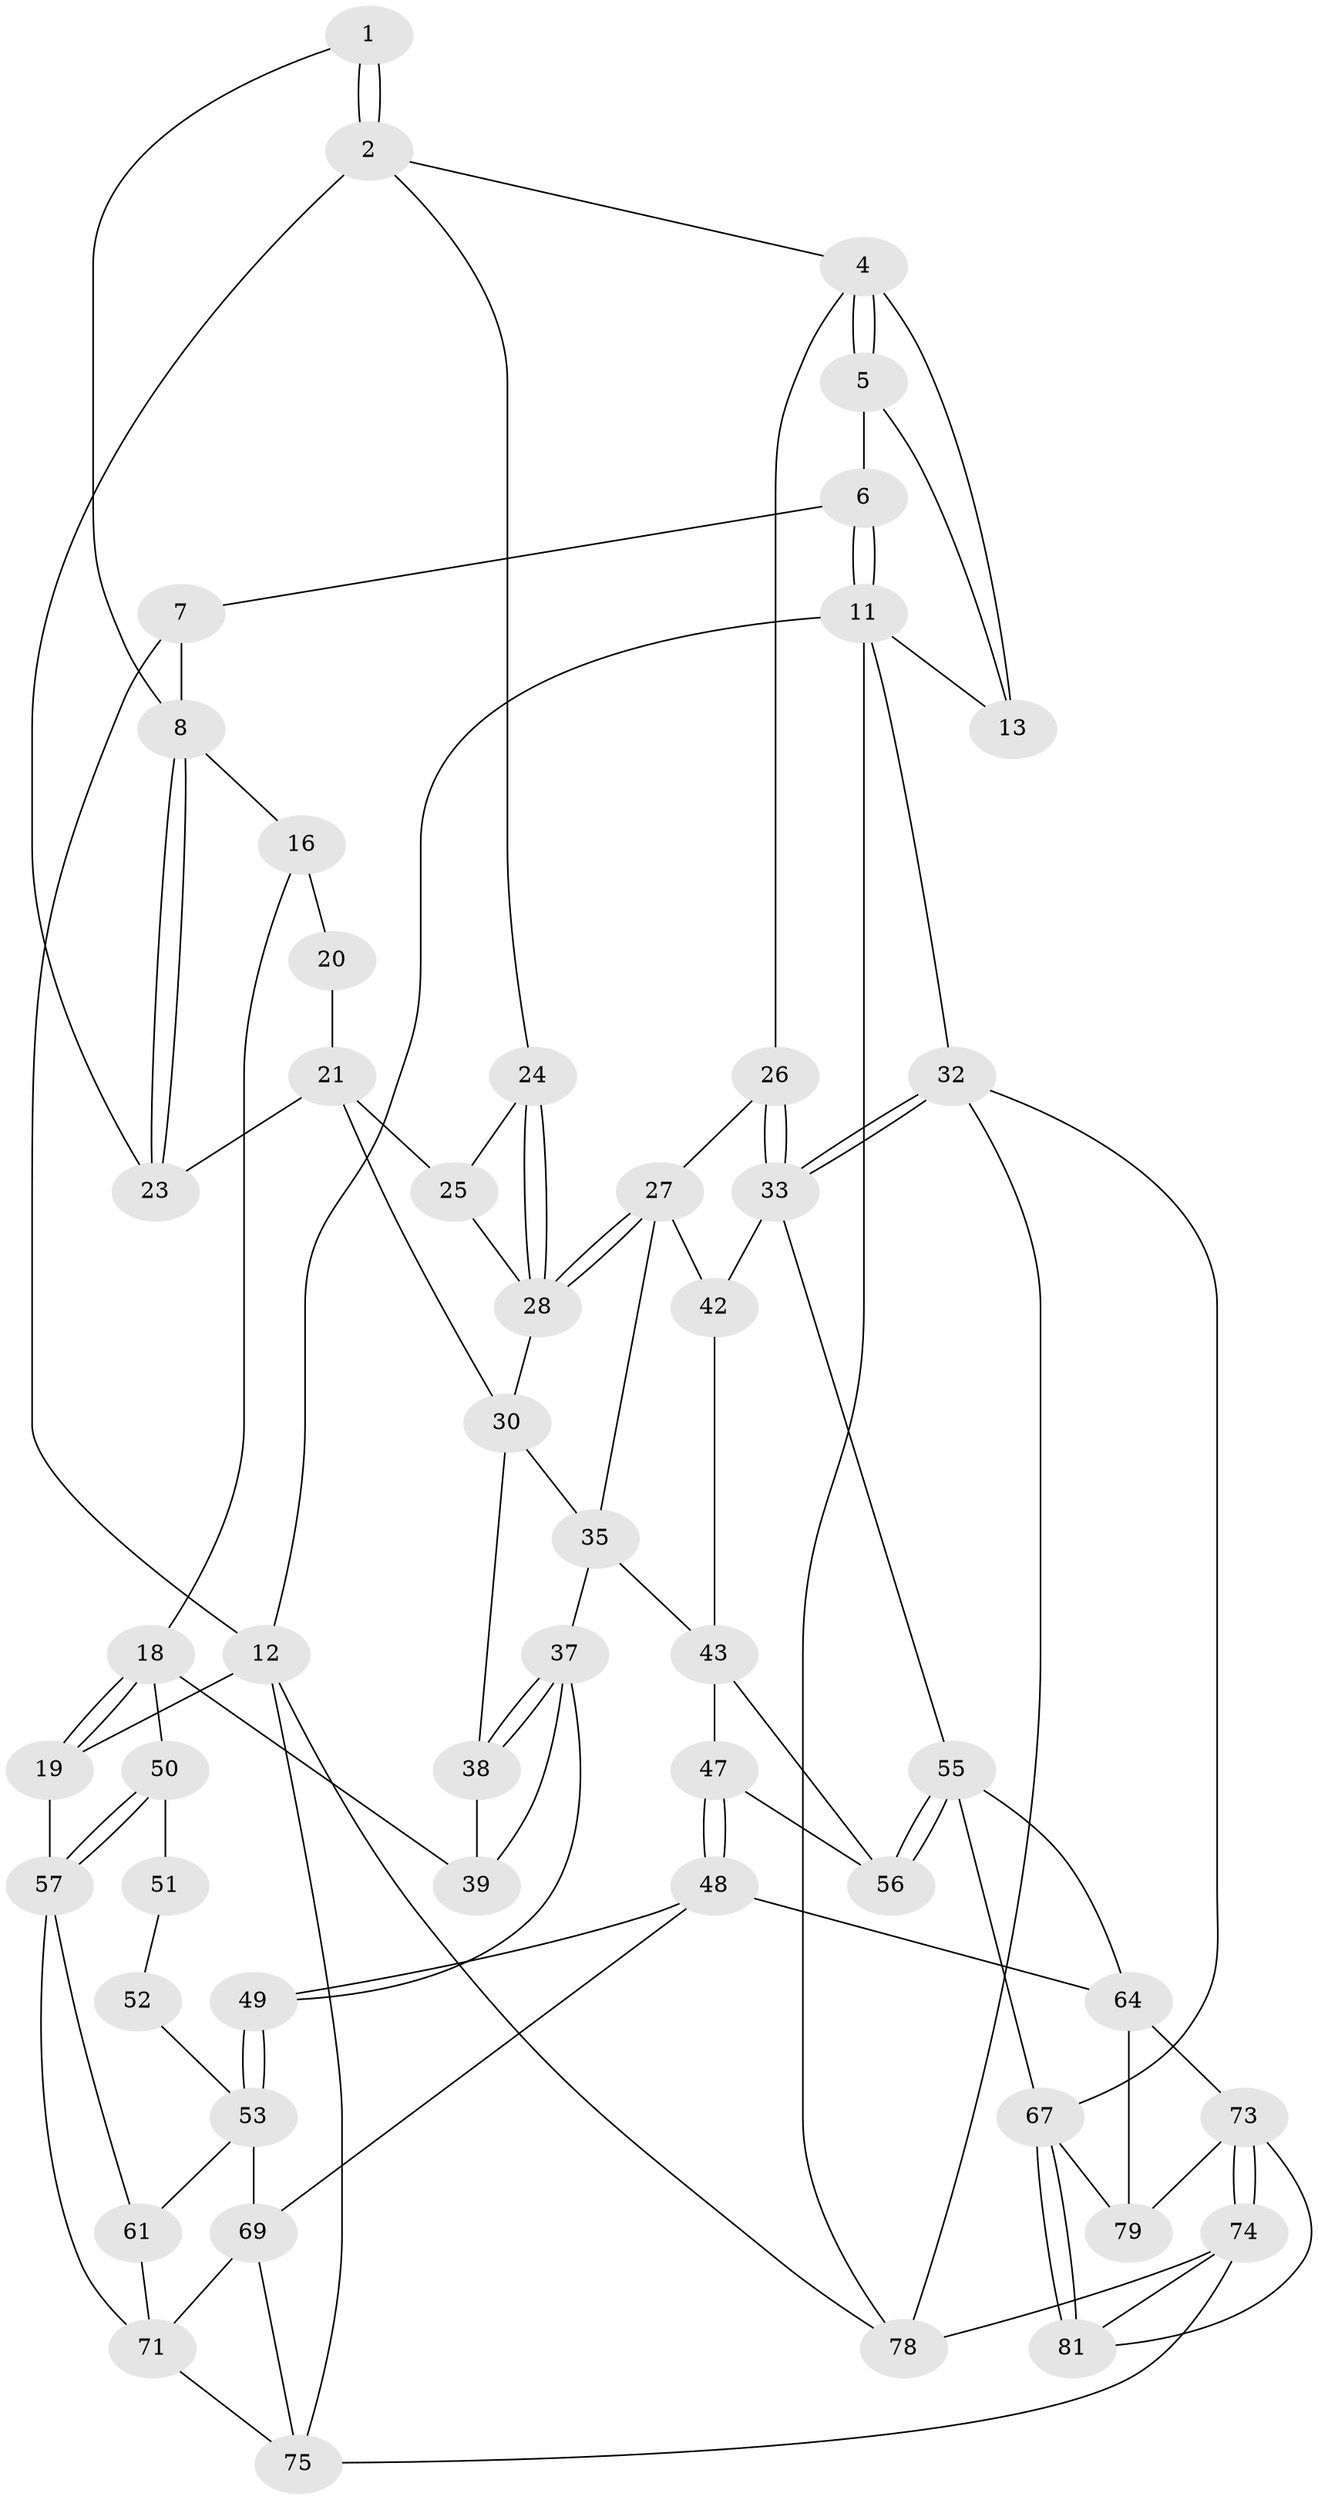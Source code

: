 // original degree distribution, {3: 0.036585365853658534, 5: 0.524390243902439, 6: 0.21951219512195122, 4: 0.21951219512195122}
// Generated by graph-tools (version 1.1) at 2025/42/03/06/25 10:42:35]
// undirected, 51 vertices, 105 edges
graph export_dot {
graph [start="1"]
  node [color=gray90,style=filled];
  1 [pos="+0.46575707962945795+0.010765650122694752"];
  2 [pos="+0.593606459990812+0.13490662851008395",super="+3"];
  4 [pos="+0.7487194650327236+0.10237713151743935",super="+15"];
  5 [pos="+0.7554387063135445+0"];
  6 [pos="+0.7506997130920728+0"];
  7 [pos="+0.3512341031394617+0",super="+10"];
  8 [pos="+0.4438799480810604+0.16210677015399294",super="+9"];
  11 [pos="+1+0",super="+14"];
  12 [pos="+0+0",super="+62"];
  13 [pos="+1+0.033841755976517354"];
  16 [pos="+0.23470062312256446+0.10690115494651346",super="+17"];
  18 [pos="+0.0793951696605066+0.39965287512812364",super="+40"];
  19 [pos="+0+0.35438576709446923",super="+59"];
  20 [pos="+0.3291828900488984+0.2945644958894382"];
  21 [pos="+0.3864721837978167+0.3191171542892833",super="+22"];
  23 [pos="+0.4524391007507681+0.17022445331021863"];
  24 [pos="+0.6288411857070373+0.19446167701125489"];
  25 [pos="+0.5527083844578123+0.28940764596789254"];
  26 [pos="+0.8509937164034924+0.23980201115969615"];
  27 [pos="+0.6077639653557732+0.4018967654767758",super="+34"];
  28 [pos="+0.6065466662019606+0.3993195993042994",super="+29"];
  30 [pos="+0.42893475898654265+0.34181295940809814",super="+31"];
  32 [pos="+1+0.4228023932040955",super="+66"];
  33 [pos="+1+0.4080928511449182",super="+41"];
  35 [pos="+0.4530150262710231+0.3669494519303614",super="+36"];
  37 [pos="+0.46986182742003674+0.4788600252877812",super="+44"];
  38 [pos="+0.35988077351938397+0.4134735104230153"];
  39 [pos="+0.35201582333257714+0.4243945964417504",super="+45"];
  42 [pos="+0.6038254968493721+0.4563426665256109"];
  43 [pos="+0.5439539734054174+0.49286857074949075",super="+46"];
  47 [pos="+0.5050442445748065+0.5990958300387516"];
  48 [pos="+0.487676334914164+0.6273548162729469",super="+65"];
  49 [pos="+0.4132404435039192+0.614574824686463"];
  50 [pos="+0.1586424097076399+0.5049711373189095"];
  51 [pos="+0.19136064976866998+0.5209151727348842"];
  52 [pos="+0.3176876657341344+0.5320294524760597",super="+54"];
  53 [pos="+0.3322219695978325+0.6666517668043399",super="+60"];
  55 [pos="+0.6811047431066815+0.6083160445363335",super="+63"];
  56 [pos="+0.629732824625253+0.5937170718704932"];
  57 [pos="+0.14033949975834914+0.6440093920408206",super="+58"];
  61 [pos="+0.1852344057802056+0.6599422627644794"];
  64 [pos="+0.6185780042144643+0.7390583130859406",super="+72"];
  67 [pos="+1+0.7315506028868544",super="+68"];
  69 [pos="+0.4706962995942483+0.7274999476392995",super="+70"];
  71 [pos="+0.22535890838887399+0.7515814669296116",super="+77"];
  73 [pos="+0.5637172556054348+0.9168921471934254",super="+80"];
  74 [pos="+0.41355421614395454+1",super="+82"];
  75 [pos="+0.3424247092373217+1",super="+76"];
  78 [pos="+1+1"];
  79 [pos="+0.7619715308664067+0.8483752798692739"];
  81 [pos="+0.7950271974666328+0.9972458383397549"];
  1 -- 2;
  1 -- 2;
  1 -- 8;
  2 -- 23;
  2 -- 24;
  2 -- 4;
  4 -- 5;
  4 -- 5;
  4 -- 26;
  4 -- 13;
  5 -- 6;
  5 -- 13;
  6 -- 7;
  6 -- 11;
  6 -- 11;
  7 -- 8;
  7 -- 12;
  8 -- 23;
  8 -- 23;
  8 -- 16;
  11 -- 12;
  11 -- 78;
  11 -- 32;
  11 -- 13;
  12 -- 19 [weight=2];
  12 -- 75;
  12 -- 78;
  16 -- 20 [weight=2];
  16 -- 18;
  18 -- 19;
  18 -- 19;
  18 -- 50;
  18 -- 39;
  19 -- 57;
  20 -- 21;
  21 -- 30;
  21 -- 25;
  21 -- 23;
  24 -- 25;
  24 -- 28;
  24 -- 28;
  25 -- 28;
  26 -- 27;
  26 -- 33;
  26 -- 33;
  27 -- 28;
  27 -- 28;
  27 -- 35;
  27 -- 42;
  28 -- 30;
  30 -- 35;
  30 -- 38;
  32 -- 33;
  32 -- 33;
  32 -- 67;
  32 -- 78;
  33 -- 42;
  33 -- 55;
  35 -- 43;
  35 -- 37;
  37 -- 38;
  37 -- 38;
  37 -- 49;
  37 -- 39;
  38 -- 39;
  42 -- 43;
  43 -- 56;
  43 -- 47;
  47 -- 48;
  47 -- 48;
  47 -- 56;
  48 -- 49;
  48 -- 64;
  48 -- 69;
  49 -- 53;
  49 -- 53;
  50 -- 51;
  50 -- 57;
  50 -- 57;
  51 -- 52 [weight=2];
  52 -- 53;
  53 -- 61;
  53 -- 69;
  55 -- 56;
  55 -- 56;
  55 -- 64;
  55 -- 67;
  57 -- 61;
  57 -- 71;
  61 -- 71;
  64 -- 73;
  64 -- 79;
  67 -- 81;
  67 -- 81;
  67 -- 79;
  69 -- 75;
  69 -- 71;
  71 -- 75;
  73 -- 74;
  73 -- 74;
  73 -- 81;
  73 -- 79;
  74 -- 75;
  74 -- 81;
  74 -- 78;
}
